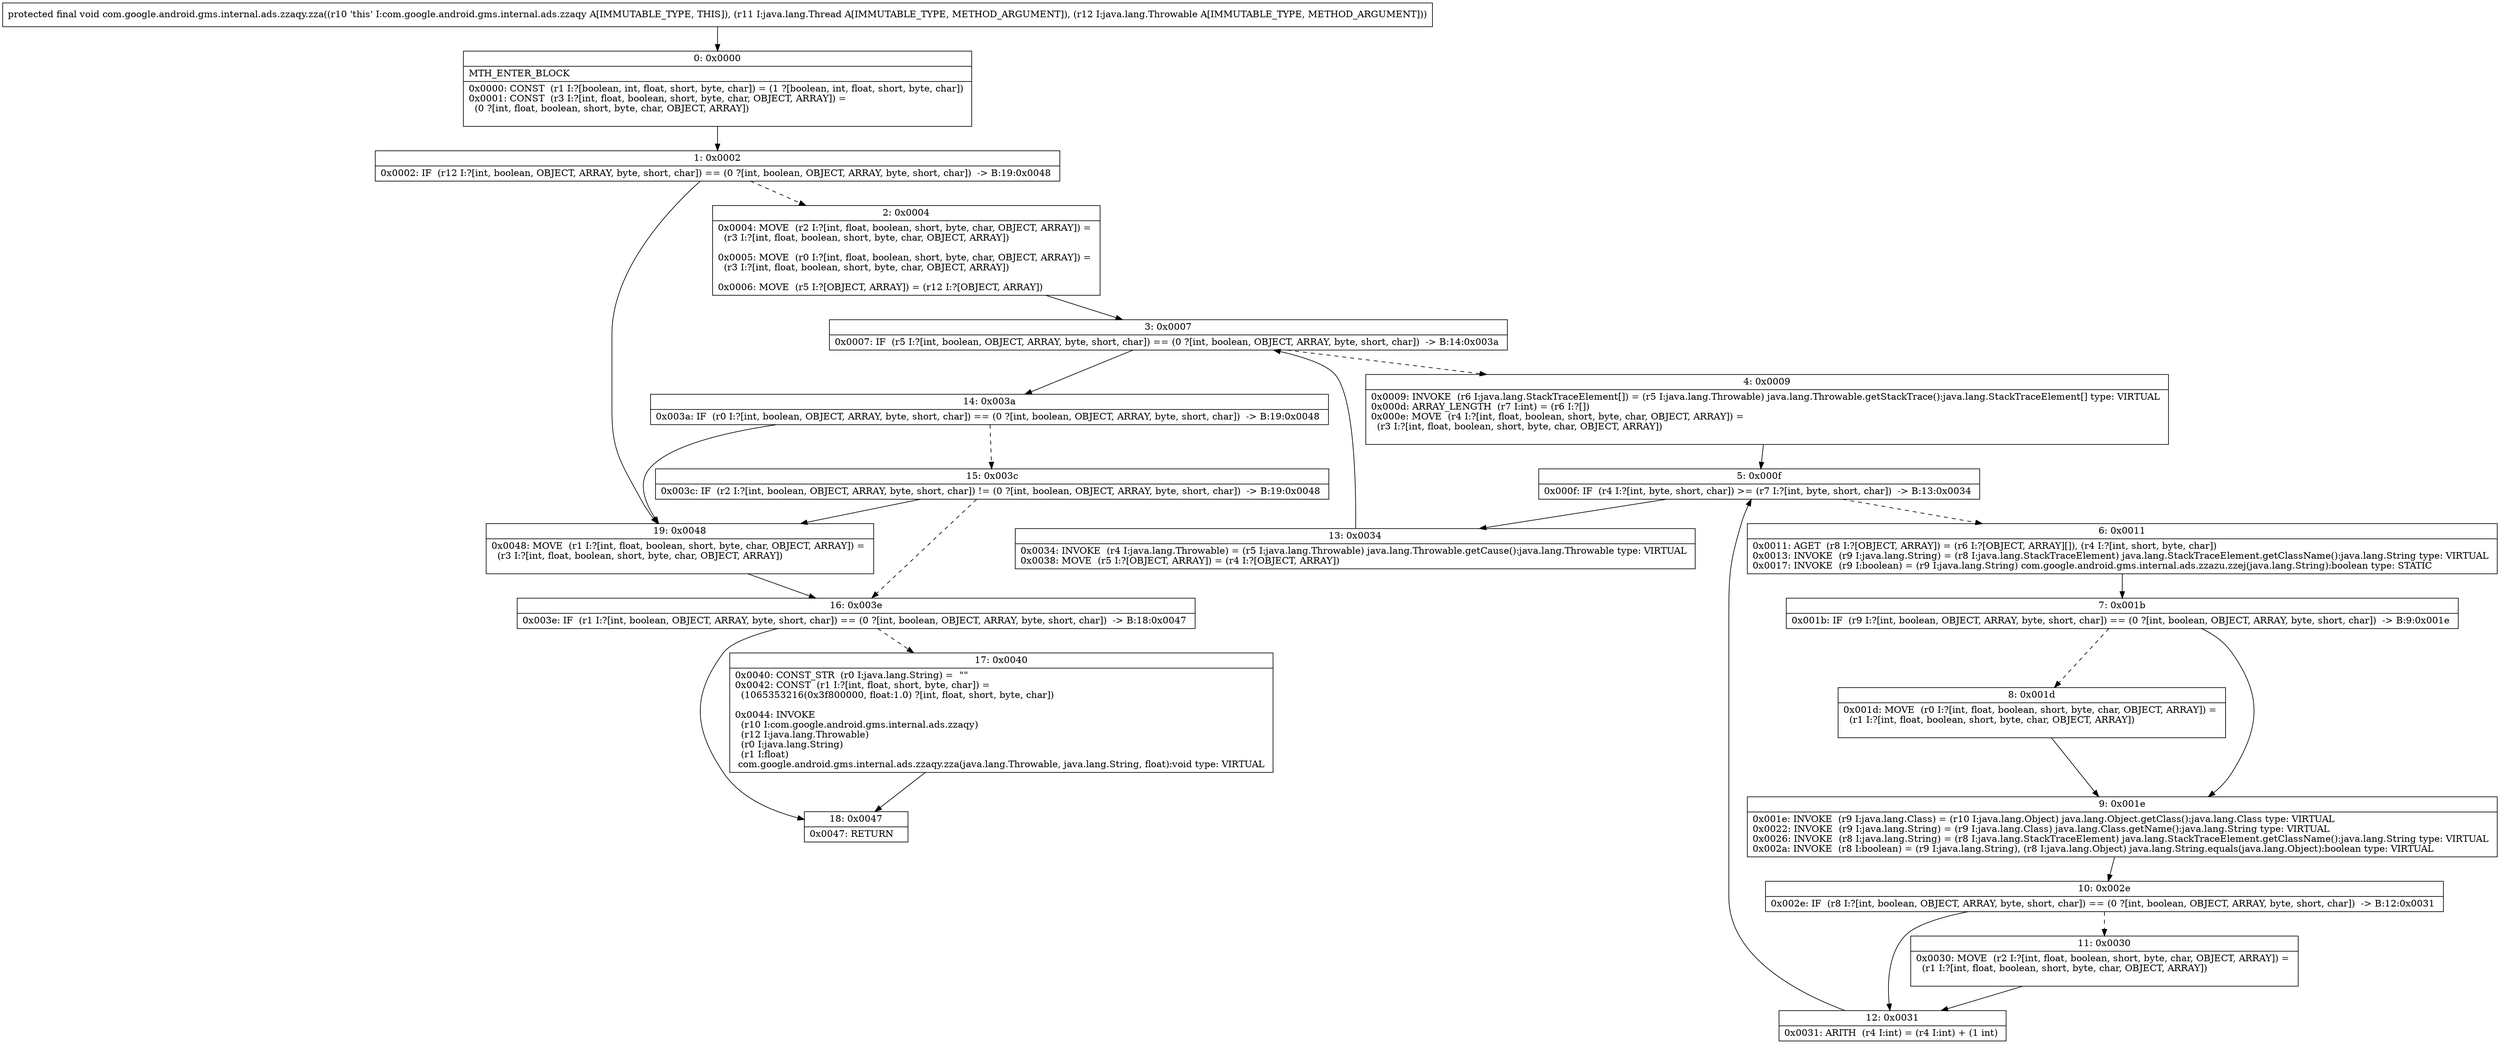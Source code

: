 digraph "CFG forcom.google.android.gms.internal.ads.zzaqy.zza(Ljava\/lang\/Thread;Ljava\/lang\/Throwable;)V" {
Node_0 [shape=record,label="{0\:\ 0x0000|MTH_ENTER_BLOCK\l|0x0000: CONST  (r1 I:?[boolean, int, float, short, byte, char]) = (1 ?[boolean, int, float, short, byte, char]) \l0x0001: CONST  (r3 I:?[int, float, boolean, short, byte, char, OBJECT, ARRAY]) = \l  (0 ?[int, float, boolean, short, byte, char, OBJECT, ARRAY])\l \l}"];
Node_1 [shape=record,label="{1\:\ 0x0002|0x0002: IF  (r12 I:?[int, boolean, OBJECT, ARRAY, byte, short, char]) == (0 ?[int, boolean, OBJECT, ARRAY, byte, short, char])  \-\> B:19:0x0048 \l}"];
Node_2 [shape=record,label="{2\:\ 0x0004|0x0004: MOVE  (r2 I:?[int, float, boolean, short, byte, char, OBJECT, ARRAY]) = \l  (r3 I:?[int, float, boolean, short, byte, char, OBJECT, ARRAY])\l \l0x0005: MOVE  (r0 I:?[int, float, boolean, short, byte, char, OBJECT, ARRAY]) = \l  (r3 I:?[int, float, boolean, short, byte, char, OBJECT, ARRAY])\l \l0x0006: MOVE  (r5 I:?[OBJECT, ARRAY]) = (r12 I:?[OBJECT, ARRAY]) \l}"];
Node_3 [shape=record,label="{3\:\ 0x0007|0x0007: IF  (r5 I:?[int, boolean, OBJECT, ARRAY, byte, short, char]) == (0 ?[int, boolean, OBJECT, ARRAY, byte, short, char])  \-\> B:14:0x003a \l}"];
Node_4 [shape=record,label="{4\:\ 0x0009|0x0009: INVOKE  (r6 I:java.lang.StackTraceElement[]) = (r5 I:java.lang.Throwable) java.lang.Throwable.getStackTrace():java.lang.StackTraceElement[] type: VIRTUAL \l0x000d: ARRAY_LENGTH  (r7 I:int) = (r6 I:?[]) \l0x000e: MOVE  (r4 I:?[int, float, boolean, short, byte, char, OBJECT, ARRAY]) = \l  (r3 I:?[int, float, boolean, short, byte, char, OBJECT, ARRAY])\l \l}"];
Node_5 [shape=record,label="{5\:\ 0x000f|0x000f: IF  (r4 I:?[int, byte, short, char]) \>= (r7 I:?[int, byte, short, char])  \-\> B:13:0x0034 \l}"];
Node_6 [shape=record,label="{6\:\ 0x0011|0x0011: AGET  (r8 I:?[OBJECT, ARRAY]) = (r6 I:?[OBJECT, ARRAY][]), (r4 I:?[int, short, byte, char]) \l0x0013: INVOKE  (r9 I:java.lang.String) = (r8 I:java.lang.StackTraceElement) java.lang.StackTraceElement.getClassName():java.lang.String type: VIRTUAL \l0x0017: INVOKE  (r9 I:boolean) = (r9 I:java.lang.String) com.google.android.gms.internal.ads.zzazu.zzej(java.lang.String):boolean type: STATIC \l}"];
Node_7 [shape=record,label="{7\:\ 0x001b|0x001b: IF  (r9 I:?[int, boolean, OBJECT, ARRAY, byte, short, char]) == (0 ?[int, boolean, OBJECT, ARRAY, byte, short, char])  \-\> B:9:0x001e \l}"];
Node_8 [shape=record,label="{8\:\ 0x001d|0x001d: MOVE  (r0 I:?[int, float, boolean, short, byte, char, OBJECT, ARRAY]) = \l  (r1 I:?[int, float, boolean, short, byte, char, OBJECT, ARRAY])\l \l}"];
Node_9 [shape=record,label="{9\:\ 0x001e|0x001e: INVOKE  (r9 I:java.lang.Class) = (r10 I:java.lang.Object) java.lang.Object.getClass():java.lang.Class type: VIRTUAL \l0x0022: INVOKE  (r9 I:java.lang.String) = (r9 I:java.lang.Class) java.lang.Class.getName():java.lang.String type: VIRTUAL \l0x0026: INVOKE  (r8 I:java.lang.String) = (r8 I:java.lang.StackTraceElement) java.lang.StackTraceElement.getClassName():java.lang.String type: VIRTUAL \l0x002a: INVOKE  (r8 I:boolean) = (r9 I:java.lang.String), (r8 I:java.lang.Object) java.lang.String.equals(java.lang.Object):boolean type: VIRTUAL \l}"];
Node_10 [shape=record,label="{10\:\ 0x002e|0x002e: IF  (r8 I:?[int, boolean, OBJECT, ARRAY, byte, short, char]) == (0 ?[int, boolean, OBJECT, ARRAY, byte, short, char])  \-\> B:12:0x0031 \l}"];
Node_11 [shape=record,label="{11\:\ 0x0030|0x0030: MOVE  (r2 I:?[int, float, boolean, short, byte, char, OBJECT, ARRAY]) = \l  (r1 I:?[int, float, boolean, short, byte, char, OBJECT, ARRAY])\l \l}"];
Node_12 [shape=record,label="{12\:\ 0x0031|0x0031: ARITH  (r4 I:int) = (r4 I:int) + (1 int) \l}"];
Node_13 [shape=record,label="{13\:\ 0x0034|0x0034: INVOKE  (r4 I:java.lang.Throwable) = (r5 I:java.lang.Throwable) java.lang.Throwable.getCause():java.lang.Throwable type: VIRTUAL \l0x0038: MOVE  (r5 I:?[OBJECT, ARRAY]) = (r4 I:?[OBJECT, ARRAY]) \l}"];
Node_14 [shape=record,label="{14\:\ 0x003a|0x003a: IF  (r0 I:?[int, boolean, OBJECT, ARRAY, byte, short, char]) == (0 ?[int, boolean, OBJECT, ARRAY, byte, short, char])  \-\> B:19:0x0048 \l}"];
Node_15 [shape=record,label="{15\:\ 0x003c|0x003c: IF  (r2 I:?[int, boolean, OBJECT, ARRAY, byte, short, char]) != (0 ?[int, boolean, OBJECT, ARRAY, byte, short, char])  \-\> B:19:0x0048 \l}"];
Node_16 [shape=record,label="{16\:\ 0x003e|0x003e: IF  (r1 I:?[int, boolean, OBJECT, ARRAY, byte, short, char]) == (0 ?[int, boolean, OBJECT, ARRAY, byte, short, char])  \-\> B:18:0x0047 \l}"];
Node_17 [shape=record,label="{17\:\ 0x0040|0x0040: CONST_STR  (r0 I:java.lang.String) =  \"\" \l0x0042: CONST  (r1 I:?[int, float, short, byte, char]) = \l  (1065353216(0x3f800000, float:1.0) ?[int, float, short, byte, char])\l \l0x0044: INVOKE  \l  (r10 I:com.google.android.gms.internal.ads.zzaqy)\l  (r12 I:java.lang.Throwable)\l  (r0 I:java.lang.String)\l  (r1 I:float)\l com.google.android.gms.internal.ads.zzaqy.zza(java.lang.Throwable, java.lang.String, float):void type: VIRTUAL \l}"];
Node_18 [shape=record,label="{18\:\ 0x0047|0x0047: RETURN   \l}"];
Node_19 [shape=record,label="{19\:\ 0x0048|0x0048: MOVE  (r1 I:?[int, float, boolean, short, byte, char, OBJECT, ARRAY]) = \l  (r3 I:?[int, float, boolean, short, byte, char, OBJECT, ARRAY])\l \l}"];
MethodNode[shape=record,label="{protected final void com.google.android.gms.internal.ads.zzaqy.zza((r10 'this' I:com.google.android.gms.internal.ads.zzaqy A[IMMUTABLE_TYPE, THIS]), (r11 I:java.lang.Thread A[IMMUTABLE_TYPE, METHOD_ARGUMENT]), (r12 I:java.lang.Throwable A[IMMUTABLE_TYPE, METHOD_ARGUMENT])) }"];
MethodNode -> Node_0;
Node_0 -> Node_1;
Node_1 -> Node_2[style=dashed];
Node_1 -> Node_19;
Node_2 -> Node_3;
Node_3 -> Node_4[style=dashed];
Node_3 -> Node_14;
Node_4 -> Node_5;
Node_5 -> Node_6[style=dashed];
Node_5 -> Node_13;
Node_6 -> Node_7;
Node_7 -> Node_8[style=dashed];
Node_7 -> Node_9;
Node_8 -> Node_9;
Node_9 -> Node_10;
Node_10 -> Node_11[style=dashed];
Node_10 -> Node_12;
Node_11 -> Node_12;
Node_12 -> Node_5;
Node_13 -> Node_3;
Node_14 -> Node_15[style=dashed];
Node_14 -> Node_19;
Node_15 -> Node_16[style=dashed];
Node_15 -> Node_19;
Node_16 -> Node_17[style=dashed];
Node_16 -> Node_18;
Node_17 -> Node_18;
Node_19 -> Node_16;
}

